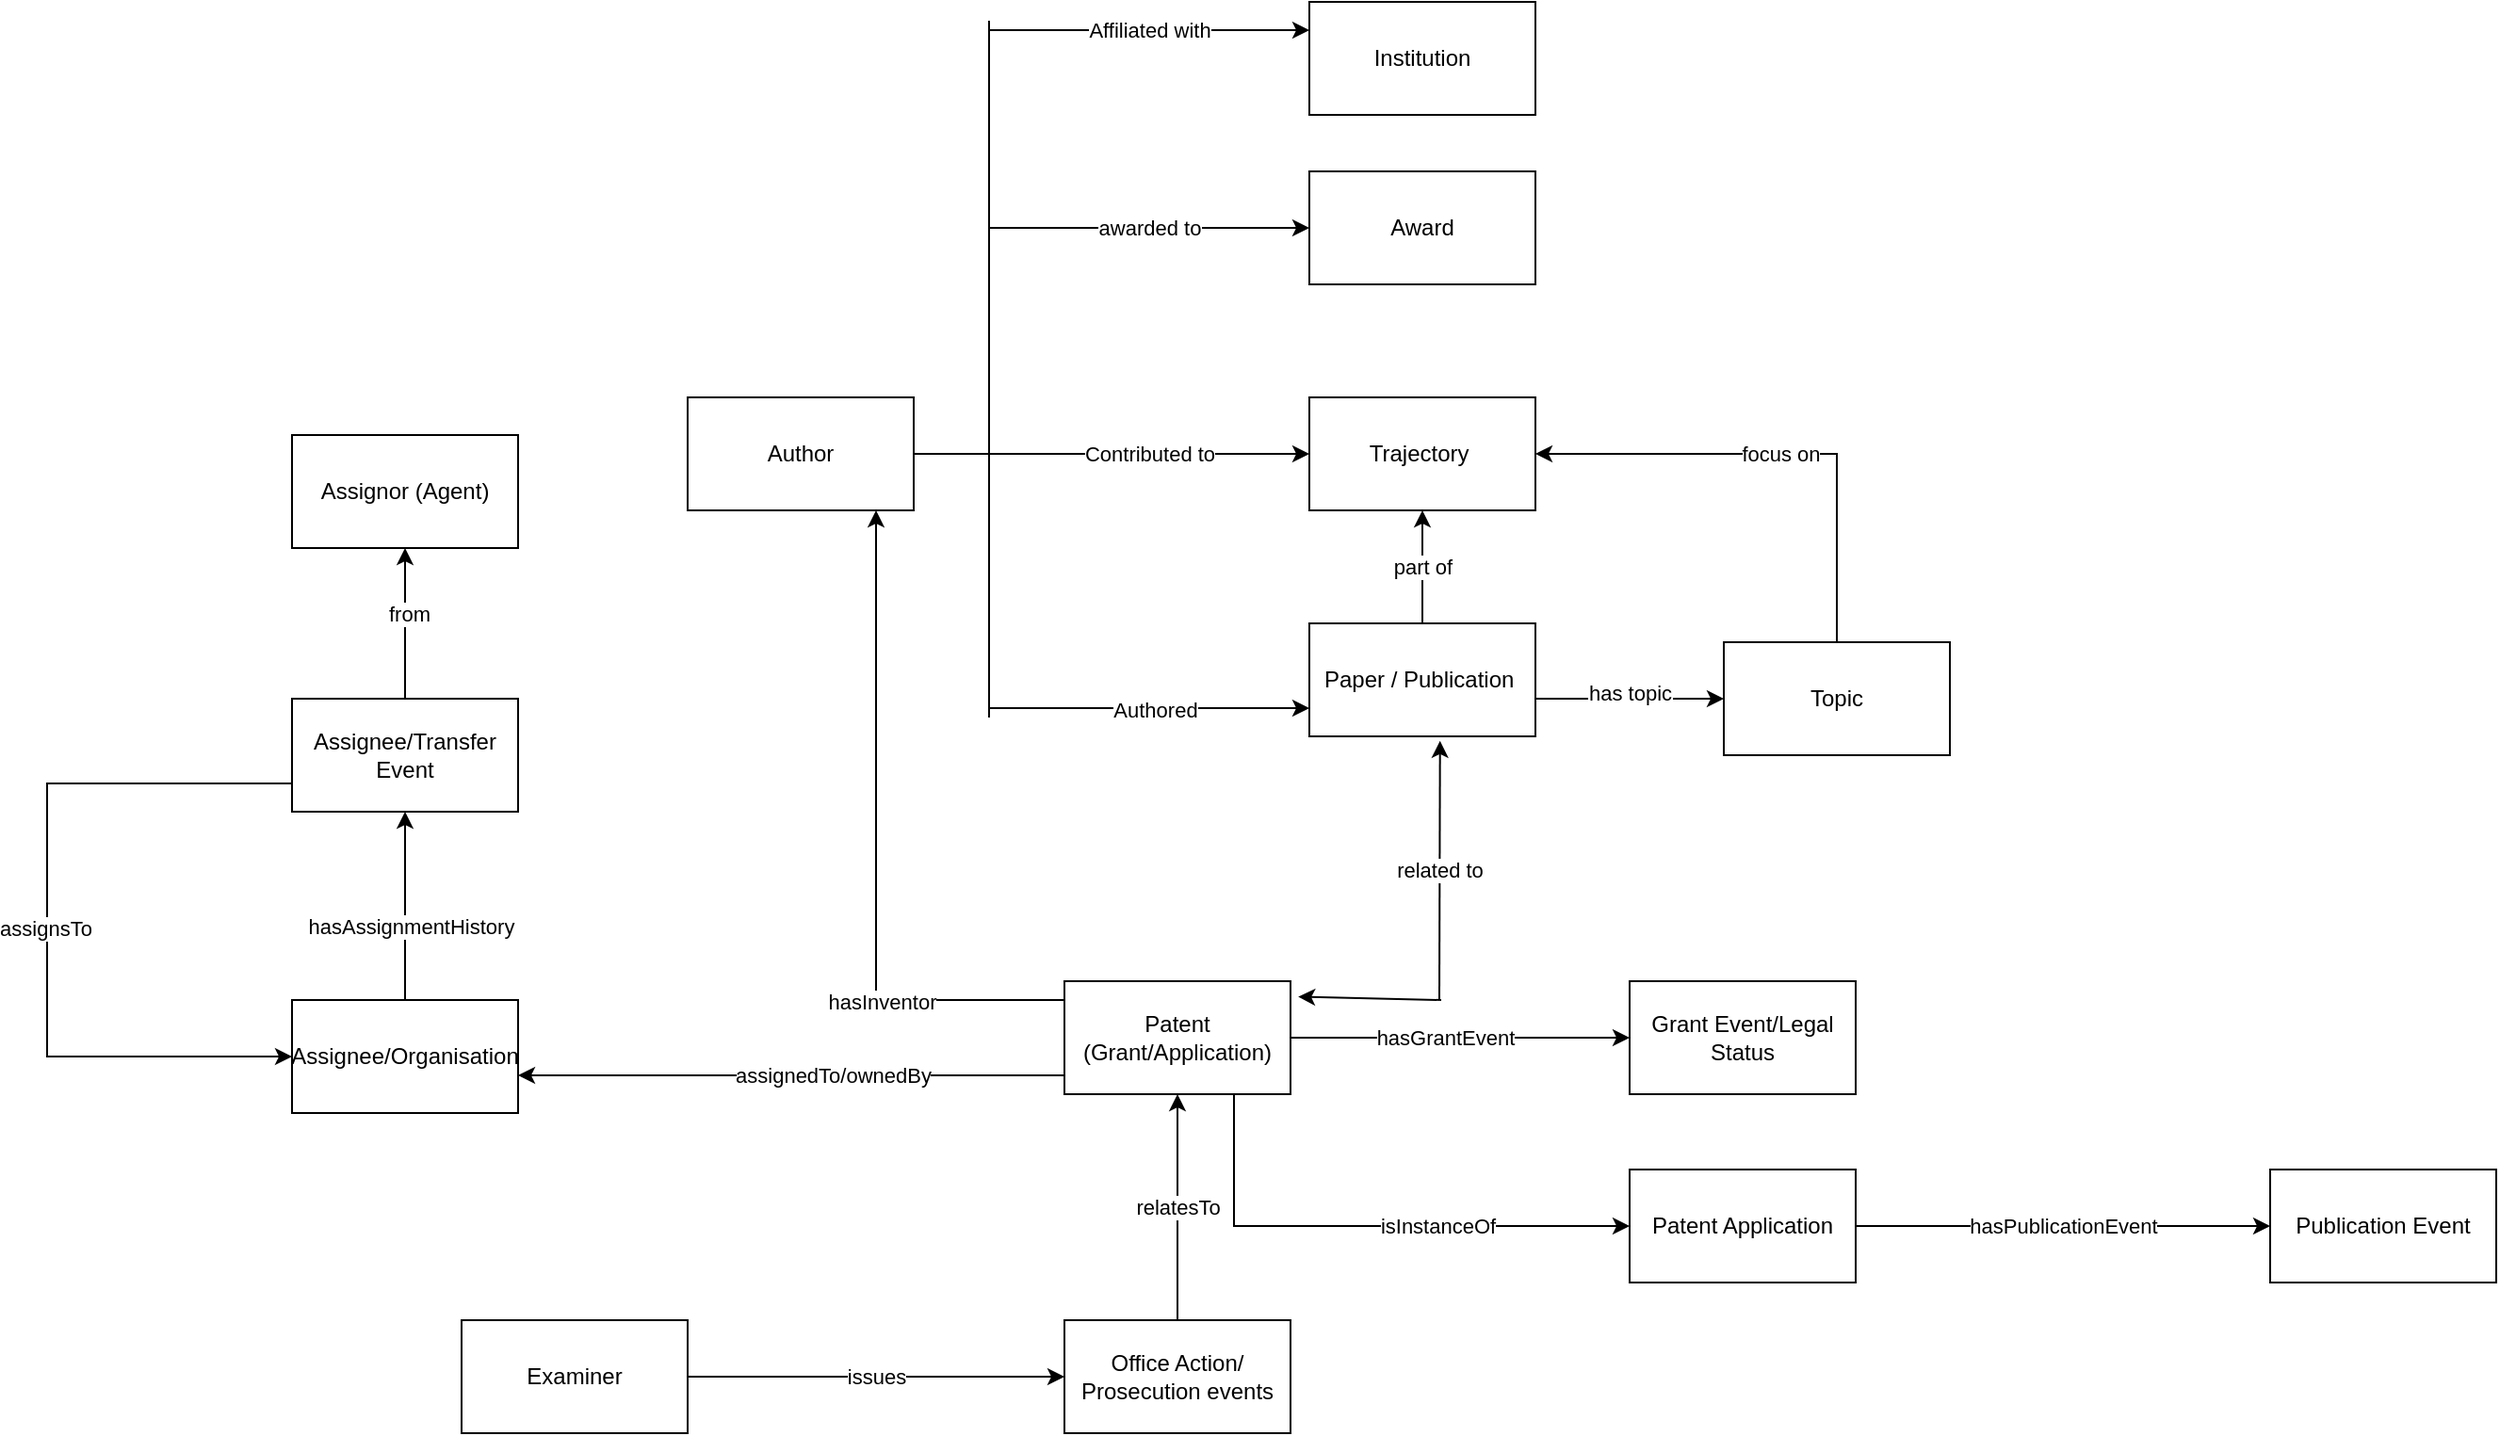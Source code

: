 <mxfile version="28.2.8">
  <diagram name="Page-1" id="8is4vJwegZY_Ol9INQrp">
    <mxGraphModel dx="2201" dy="931" grid="1" gridSize="10" guides="1" tooltips="1" connect="1" arrows="1" fold="1" page="1" pageScale="1" pageWidth="850" pageHeight="1100" math="0" shadow="0">
      <root>
        <mxCell id="0" />
        <mxCell id="1" parent="0" />
        <mxCell id="mpqjIoRBrrGia4brb2Ho-3" value="" style="edgeStyle=orthogonalEdgeStyle;rounded=0;orthogonalLoop=1;jettySize=auto;html=1;exitX=0;exitY=0.15;exitDx=0;exitDy=0;exitPerimeter=0;" parent="1" edge="1">
          <mxGeometry relative="1" as="geometry">
            <mxPoint x="260" y="828.88" as="sourcePoint" />
            <mxPoint x="100" y="570" as="targetPoint" />
            <Array as="points">
              <mxPoint x="100" y="829.94" />
              <mxPoint x="100" y="569.94" />
            </Array>
          </mxGeometry>
        </mxCell>
        <mxCell id="mpqjIoRBrrGia4brb2Ho-4" value="hasInventor" style="edgeLabel;html=1;align=center;verticalAlign=middle;resizable=0;points=[];" parent="mpqjIoRBrrGia4brb2Ho-3" vertex="1" connectable="0">
          <mxGeometry x="-0.25" y="1" relative="1" as="geometry">
            <mxPoint as="offset" />
          </mxGeometry>
        </mxCell>
        <mxCell id="mpqjIoRBrrGia4brb2Ho-7" value="" style="edgeStyle=orthogonalEdgeStyle;rounded=0;orthogonalLoop=1;jettySize=auto;html=1;" parent="1" source="mpqjIoRBrrGia4brb2Ho-1" target="mpqjIoRBrrGia4brb2Ho-6" edge="1">
          <mxGeometry relative="1" as="geometry">
            <Array as="points">
              <mxPoint x="60" y="870" />
              <mxPoint x="60" y="870" />
            </Array>
          </mxGeometry>
        </mxCell>
        <mxCell id="mpqjIoRBrrGia4brb2Ho-8" value="assignedTo/ownedBy" style="edgeLabel;html=1;align=center;verticalAlign=middle;resizable=0;points=[];" parent="mpqjIoRBrrGia4brb2Ho-7" vertex="1" connectable="0">
          <mxGeometry x="-0.15" y="4" relative="1" as="geometry">
            <mxPoint y="-4" as="offset" />
          </mxGeometry>
        </mxCell>
        <mxCell id="Gs9sxNPd7Fc3J5ymY9jn-11" value="" style="edgeStyle=orthogonalEdgeStyle;rounded=0;orthogonalLoop=1;jettySize=auto;html=1;" parent="1" source="mpqjIoRBrrGia4brb2Ho-1" target="Gs9sxNPd7Fc3J5ymY9jn-10" edge="1">
          <mxGeometry relative="1" as="geometry" />
        </mxCell>
        <mxCell id="Gs9sxNPd7Fc3J5ymY9jn-12" value="hasGrantEvent" style="edgeLabel;html=1;align=center;verticalAlign=middle;resizable=0;points=[];" parent="Gs9sxNPd7Fc3J5ymY9jn-11" connectable="0" vertex="1">
          <mxGeometry x="-0.1" y="-3" relative="1" as="geometry">
            <mxPoint x="1" y="-3" as="offset" />
          </mxGeometry>
        </mxCell>
        <mxCell id="Gs9sxNPd7Fc3J5ymY9jn-14" value="isInstanceOf" style="edgeStyle=orthogonalEdgeStyle;rounded=0;orthogonalLoop=1;jettySize=auto;html=1;exitX=0.75;exitY=1;exitDx=0;exitDy=0;entryX=0;entryY=0.5;entryDx=0;entryDy=0;" parent="1" source="mpqjIoRBrrGia4brb2Ho-1" target="Gs9sxNPd7Fc3J5ymY9jn-15" edge="1">
          <mxGeometry x="0.267" relative="1" as="geometry">
            <mxPoint x="520" y="410" as="targetPoint" />
            <Array as="points">
              <mxPoint x="290" y="950" />
            </Array>
            <mxPoint as="offset" />
          </mxGeometry>
        </mxCell>
        <mxCell id="mpqjIoRBrrGia4brb2Ho-1" value="Patent (Grant/Application)" style="rounded=0;whiteSpace=wrap;html=1;" parent="1" vertex="1">
          <mxGeometry x="200" y="820" width="120" height="60" as="geometry" />
        </mxCell>
        <mxCell id="mpqjIoRBrrGia4brb2Ho-2" value="Author" style="rounded=0;whiteSpace=wrap;html=1;" parent="1" vertex="1">
          <mxGeometry y="510" width="120" height="60" as="geometry" />
        </mxCell>
        <mxCell id="Gs9sxNPd7Fc3J5ymY9jn-3" value="" style="edgeStyle=orthogonalEdgeStyle;rounded=0;orthogonalLoop=1;jettySize=auto;html=1;" parent="1" source="mpqjIoRBrrGia4brb2Ho-6" target="Gs9sxNPd7Fc3J5ymY9jn-2" edge="1">
          <mxGeometry relative="1" as="geometry" />
        </mxCell>
        <mxCell id="Gs9sxNPd7Fc3J5ymY9jn-4" value="hasAssignmentHistory" style="edgeLabel;html=1;align=center;verticalAlign=middle;resizable=0;points=[];" parent="Gs9sxNPd7Fc3J5ymY9jn-3" connectable="0" vertex="1">
          <mxGeometry x="-0.225" y="-3" relative="1" as="geometry">
            <mxPoint as="offset" />
          </mxGeometry>
        </mxCell>
        <mxCell id="mpqjIoRBrrGia4brb2Ho-6" value="Assignee/Organisation" style="rounded=0;whiteSpace=wrap;html=1;" parent="1" vertex="1">
          <mxGeometry x="-210" y="830" width="120" height="60" as="geometry" />
        </mxCell>
        <mxCell id="mpqjIoRBrrGia4brb2Ho-13" value="relatesTo" style="edgeStyle=orthogonalEdgeStyle;rounded=0;orthogonalLoop=1;jettySize=auto;html=1;" parent="1" source="mpqjIoRBrrGia4brb2Ho-9" target="mpqjIoRBrrGia4brb2Ho-1" edge="1">
          <mxGeometry relative="1" as="geometry" />
        </mxCell>
        <mxCell id="mpqjIoRBrrGia4brb2Ho-9" value="Office Action/ Prosecution events" style="rounded=0;whiteSpace=wrap;html=1;" parent="1" vertex="1">
          <mxGeometry x="200" y="1000" width="120" height="60" as="geometry" />
        </mxCell>
        <mxCell id="mpqjIoRBrrGia4brb2Ho-12" value="issues" style="edgeStyle=orthogonalEdgeStyle;rounded=0;orthogonalLoop=1;jettySize=auto;html=1;entryX=0;entryY=0.5;entryDx=0;entryDy=0;" parent="1" source="mpqjIoRBrrGia4brb2Ho-11" target="mpqjIoRBrrGia4brb2Ho-9" edge="1">
          <mxGeometry relative="1" as="geometry" />
        </mxCell>
        <mxCell id="mpqjIoRBrrGia4brb2Ho-11" value="Examiner" style="rounded=0;whiteSpace=wrap;html=1;" parent="1" vertex="1">
          <mxGeometry x="-120" y="1000" width="120" height="60" as="geometry" />
        </mxCell>
        <mxCell id="Gs9sxNPd7Fc3J5ymY9jn-6" value="" style="edgeStyle=orthogonalEdgeStyle;rounded=0;orthogonalLoop=1;jettySize=auto;html=1;" parent="1" source="Gs9sxNPd7Fc3J5ymY9jn-2" target="Gs9sxNPd7Fc3J5ymY9jn-5" edge="1">
          <mxGeometry relative="1" as="geometry" />
        </mxCell>
        <mxCell id="Gs9sxNPd7Fc3J5ymY9jn-7" value="from" style="edgeLabel;html=1;align=center;verticalAlign=middle;resizable=0;points=[];" parent="Gs9sxNPd7Fc3J5ymY9jn-6" connectable="0" vertex="1">
          <mxGeometry x="0.125" y="-2" relative="1" as="geometry">
            <mxPoint as="offset" />
          </mxGeometry>
        </mxCell>
        <mxCell id="Gs9sxNPd7Fc3J5ymY9jn-8" style="edgeStyle=orthogonalEdgeStyle;rounded=0;orthogonalLoop=1;jettySize=auto;html=1;exitX=0;exitY=0.75;exitDx=0;exitDy=0;entryX=0;entryY=0.5;entryDx=0;entryDy=0;" parent="1" source="Gs9sxNPd7Fc3J5ymY9jn-2" target="mpqjIoRBrrGia4brb2Ho-6" edge="1">
          <mxGeometry relative="1" as="geometry">
            <Array as="points">
              <mxPoint x="-340" y="715" />
              <mxPoint x="-340" y="860" />
            </Array>
          </mxGeometry>
        </mxCell>
        <mxCell id="Gs9sxNPd7Fc3J5ymY9jn-9" value="assignsTo" style="edgeLabel;html=1;align=center;verticalAlign=middle;resizable=0;points=[];" parent="Gs9sxNPd7Fc3J5ymY9jn-8" connectable="0" vertex="1">
          <mxGeometry x="0.022" y="-1" relative="1" as="geometry">
            <mxPoint as="offset" />
          </mxGeometry>
        </mxCell>
        <mxCell id="Gs9sxNPd7Fc3J5ymY9jn-2" value="Assignee/Transfer Event" style="rounded=0;whiteSpace=wrap;html=1;" parent="1" vertex="1">
          <mxGeometry x="-210" y="670" width="120" height="60" as="geometry" />
        </mxCell>
        <mxCell id="Gs9sxNPd7Fc3J5ymY9jn-5" value="Assignor (Agent)" style="rounded=0;whiteSpace=wrap;html=1;" parent="1" vertex="1">
          <mxGeometry x="-210" y="530" width="120" height="60" as="geometry" />
        </mxCell>
        <mxCell id="Gs9sxNPd7Fc3J5ymY9jn-10" value="Grant Event/Legal Status" style="rounded=0;whiteSpace=wrap;html=1;" parent="1" vertex="1">
          <mxGeometry x="500" y="820" width="120" height="60" as="geometry" />
        </mxCell>
        <mxCell id="Gs9sxNPd7Fc3J5ymY9jn-17" value="hasPublicationEvent" style="edgeStyle=orthogonalEdgeStyle;rounded=0;orthogonalLoop=1;jettySize=auto;html=1;" parent="1" source="Gs9sxNPd7Fc3J5ymY9jn-15" target="Gs9sxNPd7Fc3J5ymY9jn-16" edge="1">
          <mxGeometry relative="1" as="geometry" />
        </mxCell>
        <mxCell id="Gs9sxNPd7Fc3J5ymY9jn-15" value="Patent Application" style="rounded=0;whiteSpace=wrap;html=1;" parent="1" vertex="1">
          <mxGeometry x="500" y="920" width="120" height="60" as="geometry" />
        </mxCell>
        <mxCell id="Gs9sxNPd7Fc3J5ymY9jn-16" value="Publication Event" style="rounded=0;whiteSpace=wrap;html=1;" parent="1" vertex="1">
          <mxGeometry x="840" y="920" width="120" height="60" as="geometry" />
        </mxCell>
        <mxCell id="Qrd90jn4vxbqQSGJ3R_G-16" value="" style="endArrow=none;html=1;rounded=0;exitX=1;exitY=0.5;exitDx=0;exitDy=0;" edge="1" parent="1" source="mpqjIoRBrrGia4brb2Ho-2">
          <mxGeometry width="50" height="50" relative="1" as="geometry">
            <mxPoint x="200" y="590" as="sourcePoint" />
            <mxPoint x="160" y="540" as="targetPoint" />
          </mxGeometry>
        </mxCell>
        <mxCell id="Qrd90jn4vxbqQSGJ3R_G-17" value="Paper / Publication&amp;nbsp;" style="rounded=0;whiteSpace=wrap;html=1;" vertex="1" parent="1">
          <mxGeometry x="330" y="630" width="120" height="60" as="geometry" />
        </mxCell>
        <mxCell id="Qrd90jn4vxbqQSGJ3R_G-18" value="Trajectory&amp;nbsp;" style="rounded=0;whiteSpace=wrap;html=1;" vertex="1" parent="1">
          <mxGeometry x="330" y="510" width="120" height="60" as="geometry" />
        </mxCell>
        <mxCell id="Qrd90jn4vxbqQSGJ3R_G-19" value="Award" style="rounded=0;whiteSpace=wrap;html=1;" vertex="1" parent="1">
          <mxGeometry x="330" y="390" width="120" height="60" as="geometry" />
        </mxCell>
        <mxCell id="Qrd90jn4vxbqQSGJ3R_G-20" value="Institution" style="rounded=0;whiteSpace=wrap;html=1;" vertex="1" parent="1">
          <mxGeometry x="330" y="300" width="120" height="60" as="geometry" />
        </mxCell>
        <mxCell id="Qrd90jn4vxbqQSGJ3R_G-22" value="" style="endArrow=classic;html=1;rounded=0;entryX=1.034;entryY=0.138;entryDx=0;entryDy=0;entryPerimeter=0;" edge="1" parent="1" target="mpqjIoRBrrGia4brb2Ho-1">
          <mxGeometry width="50" height="50" relative="1" as="geometry">
            <mxPoint x="400" y="830" as="sourcePoint" />
            <mxPoint x="220" y="560" as="targetPoint" />
            <Array as="points" />
          </mxGeometry>
        </mxCell>
        <mxCell id="Qrd90jn4vxbqQSGJ3R_G-23" value="" style="endArrow=classic;html=1;rounded=0;entryX=0.578;entryY=1.04;entryDx=0;entryDy=0;entryPerimeter=0;" edge="1" parent="1" target="Qrd90jn4vxbqQSGJ3R_G-17">
          <mxGeometry relative="1" as="geometry">
            <mxPoint x="399" y="830" as="sourcePoint" />
            <mxPoint x="250" y="590" as="targetPoint" />
          </mxGeometry>
        </mxCell>
        <mxCell id="Qrd90jn4vxbqQSGJ3R_G-24" value="related to" style="edgeLabel;resizable=0;html=1;;align=center;verticalAlign=middle;" connectable="0" vertex="1" parent="Qrd90jn4vxbqQSGJ3R_G-23">
          <mxGeometry relative="1" as="geometry" />
        </mxCell>
        <mxCell id="Qrd90jn4vxbqQSGJ3R_G-25" value="" style="endArrow=none;html=1;rounded=0;" edge="1" parent="1">
          <mxGeometry width="50" height="50" relative="1" as="geometry">
            <mxPoint x="160" y="680" as="sourcePoint" />
            <mxPoint x="160" y="310" as="targetPoint" />
          </mxGeometry>
        </mxCell>
        <mxCell id="Qrd90jn4vxbqQSGJ3R_G-27" value="" style="endArrow=classic;html=1;rounded=0;exitX=0.5;exitY=0;exitDx=0;exitDy=0;entryX=0.5;entryY=1;entryDx=0;entryDy=0;" edge="1" parent="1" source="Qrd90jn4vxbqQSGJ3R_G-17" target="Qrd90jn4vxbqQSGJ3R_G-18">
          <mxGeometry relative="1" as="geometry">
            <mxPoint x="130" y="540" as="sourcePoint" />
            <mxPoint x="230" y="540" as="targetPoint" />
          </mxGeometry>
        </mxCell>
        <mxCell id="Qrd90jn4vxbqQSGJ3R_G-28" value="part of" style="edgeLabel;resizable=0;html=1;;align=center;verticalAlign=middle;" connectable="0" vertex="1" parent="Qrd90jn4vxbqQSGJ3R_G-27">
          <mxGeometry relative="1" as="geometry" />
        </mxCell>
        <mxCell id="Qrd90jn4vxbqQSGJ3R_G-29" value="Topic" style="rounded=0;whiteSpace=wrap;html=1;" vertex="1" parent="1">
          <mxGeometry x="550" y="640" width="120" height="60" as="geometry" />
        </mxCell>
        <mxCell id="Qrd90jn4vxbqQSGJ3R_G-30" value="" style="endArrow=classic;html=1;rounded=0;" edge="1" parent="1">
          <mxGeometry relative="1" as="geometry">
            <mxPoint x="450" y="670" as="sourcePoint" />
            <mxPoint x="550" y="670" as="targetPoint" />
          </mxGeometry>
        </mxCell>
        <mxCell id="Qrd90jn4vxbqQSGJ3R_G-31" value="Label" style="edgeLabel;resizable=0;html=1;;align=center;verticalAlign=middle;" connectable="0" vertex="1" parent="Qrd90jn4vxbqQSGJ3R_G-30">
          <mxGeometry relative="1" as="geometry" />
        </mxCell>
        <mxCell id="Qrd90jn4vxbqQSGJ3R_G-32" value="has topic&lt;div&gt;&lt;br&gt;&lt;/div&gt;" style="edgeLabel;html=1;align=center;verticalAlign=middle;resizable=0;points=[];" vertex="1" connectable="0" parent="Qrd90jn4vxbqQSGJ3R_G-30">
          <mxGeometry x="-0.013" y="-4" relative="1" as="geometry">
            <mxPoint as="offset" />
          </mxGeometry>
        </mxCell>
        <mxCell id="Qrd90jn4vxbqQSGJ3R_G-33" value="" style="endArrow=classic;html=1;rounded=0;exitX=0.5;exitY=0;exitDx=0;exitDy=0;entryX=1;entryY=0.5;entryDx=0;entryDy=0;" edge="1" parent="1" source="Qrd90jn4vxbqQSGJ3R_G-29" target="Qrd90jn4vxbqQSGJ3R_G-18">
          <mxGeometry relative="1" as="geometry">
            <mxPoint x="600" y="600" as="sourcePoint" />
            <mxPoint x="700" y="600" as="targetPoint" />
            <Array as="points">
              <mxPoint x="610" y="540" />
            </Array>
          </mxGeometry>
        </mxCell>
        <mxCell id="Qrd90jn4vxbqQSGJ3R_G-34" value="focus on" style="edgeLabel;resizable=0;html=1;;align=center;verticalAlign=middle;" connectable="0" vertex="1" parent="Qrd90jn4vxbqQSGJ3R_G-33">
          <mxGeometry relative="1" as="geometry" />
        </mxCell>
        <mxCell id="Qrd90jn4vxbqQSGJ3R_G-35" value="" style="endArrow=classic;html=1;rounded=0;entryX=0;entryY=0.75;entryDx=0;entryDy=0;" edge="1" parent="1" target="Qrd90jn4vxbqQSGJ3R_G-17">
          <mxGeometry relative="1" as="geometry">
            <mxPoint x="160" y="675" as="sourcePoint" />
            <mxPoint x="260" y="680" as="targetPoint" />
          </mxGeometry>
        </mxCell>
        <mxCell id="Qrd90jn4vxbqQSGJ3R_G-36" value="Label" style="edgeLabel;resizable=0;html=1;;align=center;verticalAlign=middle;" connectable="0" vertex="1" parent="Qrd90jn4vxbqQSGJ3R_G-35">
          <mxGeometry relative="1" as="geometry" />
        </mxCell>
        <mxCell id="Qrd90jn4vxbqQSGJ3R_G-37" value="Authored" style="edgeLabel;html=1;align=center;verticalAlign=middle;resizable=0;points=[];" vertex="1" connectable="0" parent="Qrd90jn4vxbqQSGJ3R_G-35">
          <mxGeometry x="0.03" y="-1" relative="1" as="geometry">
            <mxPoint as="offset" />
          </mxGeometry>
        </mxCell>
        <mxCell id="Qrd90jn4vxbqQSGJ3R_G-38" value="" style="endArrow=classic;html=1;rounded=0;entryX=0;entryY=0.5;entryDx=0;entryDy=0;" edge="1" parent="1" target="Qrd90jn4vxbqQSGJ3R_G-18">
          <mxGeometry relative="1" as="geometry">
            <mxPoint x="160" y="540" as="sourcePoint" />
            <mxPoint x="280" y="539.29" as="targetPoint" />
          </mxGeometry>
        </mxCell>
        <mxCell id="Qrd90jn4vxbqQSGJ3R_G-39" value="Contributed to" style="edgeLabel;resizable=0;html=1;;align=center;verticalAlign=middle;" connectable="0" vertex="1" parent="Qrd90jn4vxbqQSGJ3R_G-38">
          <mxGeometry relative="1" as="geometry" />
        </mxCell>
        <mxCell id="Qrd90jn4vxbqQSGJ3R_G-41" value="" style="endArrow=classic;html=1;rounded=0;entryX=0;entryY=0.5;entryDx=0;entryDy=0;" edge="1" parent="1" target="Qrd90jn4vxbqQSGJ3R_G-19">
          <mxGeometry relative="1" as="geometry">
            <mxPoint x="160" y="420" as="sourcePoint" />
            <mxPoint x="280" y="419.29" as="targetPoint" />
          </mxGeometry>
        </mxCell>
        <mxCell id="Qrd90jn4vxbqQSGJ3R_G-42" value="awarded to" style="edgeLabel;resizable=0;html=1;;align=center;verticalAlign=middle;" connectable="0" vertex="1" parent="Qrd90jn4vxbqQSGJ3R_G-41">
          <mxGeometry relative="1" as="geometry" />
        </mxCell>
        <mxCell id="Qrd90jn4vxbqQSGJ3R_G-43" value="" style="endArrow=classic;html=1;rounded=0;entryX=0;entryY=0.25;entryDx=0;entryDy=0;" edge="1" parent="1" target="Qrd90jn4vxbqQSGJ3R_G-20">
          <mxGeometry relative="1" as="geometry">
            <mxPoint x="160" y="315" as="sourcePoint" />
            <mxPoint x="260" y="280" as="targetPoint" />
          </mxGeometry>
        </mxCell>
        <mxCell id="Qrd90jn4vxbqQSGJ3R_G-44" value="Affiliated with" style="edgeLabel;resizable=0;html=1;;align=center;verticalAlign=middle;" connectable="0" vertex="1" parent="Qrd90jn4vxbqQSGJ3R_G-43">
          <mxGeometry relative="1" as="geometry" />
        </mxCell>
      </root>
    </mxGraphModel>
  </diagram>
</mxfile>
